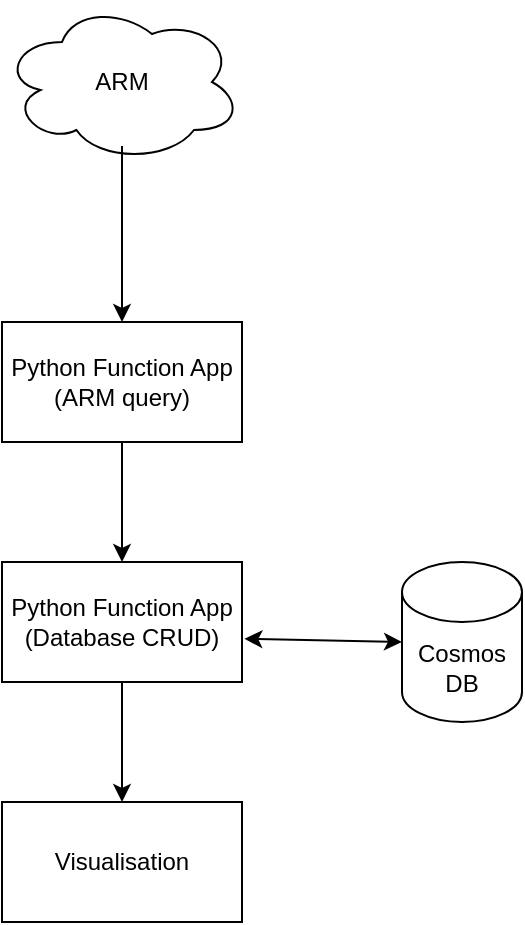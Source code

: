 <mxfile version="26.1.0">
  <diagram name="Page-1" id="kAWZ4CCg6RIMupeTILh7">
    <mxGraphModel dx="1434" dy="746" grid="1" gridSize="10" guides="1" tooltips="1" connect="1" arrows="1" fold="1" page="1" pageScale="1" pageWidth="827" pageHeight="1169" math="0" shadow="0">
      <root>
        <mxCell id="0" />
        <mxCell id="1" parent="0" />
        <mxCell id="uHHD3D2DkFR1l18cXVaX-6" style="edgeStyle=orthogonalEdgeStyle;rounded=0;orthogonalLoop=1;jettySize=auto;html=1;exitX=0.5;exitY=1;exitDx=0;exitDy=0;entryX=0.5;entryY=0;entryDx=0;entryDy=0;" edge="1" parent="1" source="cpptwVNhRZnU73EYlG5G-1" target="uHHD3D2DkFR1l18cXVaX-5">
          <mxGeometry relative="1" as="geometry" />
        </mxCell>
        <mxCell id="cpptwVNhRZnU73EYlG5G-1" value="&lt;div&gt;Python Function App&lt;/div&gt;&lt;div&gt;&lt;span style=&quot;white-space: pre;&quot;&gt;(Database CRUD)&lt;/span&gt;&lt;/div&gt;" style="rounded=0;whiteSpace=wrap;html=1;" parent="1" vertex="1">
          <mxGeometry x="400" y="360" width="120" height="60" as="geometry" />
        </mxCell>
        <mxCell id="cpptwVNhRZnU73EYlG5G-3" value="&lt;div&gt;Cosmos DB&lt;/div&gt;" style="shape=cylinder3;whiteSpace=wrap;html=1;boundedLbl=1;backgroundOutline=1;size=15;" parent="1" vertex="1">
          <mxGeometry x="600" y="360" width="60" height="80" as="geometry" />
        </mxCell>
        <mxCell id="cpptwVNhRZnU73EYlG5G-4" value="" style="endArrow=classic;startArrow=classic;html=1;rounded=0;exitX=1.01;exitY=0.64;exitDx=0;exitDy=0;entryX=0;entryY=0.5;entryDx=0;entryDy=0;entryPerimeter=0;exitPerimeter=0;" parent="1" source="cpptwVNhRZnU73EYlG5G-1" target="cpptwVNhRZnU73EYlG5G-3" edge="1">
          <mxGeometry width="50" height="50" relative="1" as="geometry">
            <mxPoint x="510" y="550" as="sourcePoint" />
            <mxPoint x="560" y="500" as="targetPoint" />
          </mxGeometry>
        </mxCell>
        <mxCell id="uHHD3D2DkFR1l18cXVaX-4" style="edgeStyle=orthogonalEdgeStyle;rounded=0;orthogonalLoop=1;jettySize=auto;html=1;exitX=0.5;exitY=1;exitDx=0;exitDy=0;entryX=0.5;entryY=0;entryDx=0;entryDy=0;" edge="1" parent="1" source="uHHD3D2DkFR1l18cXVaX-1" target="cpptwVNhRZnU73EYlG5G-1">
          <mxGeometry relative="1" as="geometry" />
        </mxCell>
        <mxCell id="uHHD3D2DkFR1l18cXVaX-1" value="&lt;div&gt;Python Function App&lt;/div&gt;&lt;div&gt;(ARM query)&lt;/div&gt;" style="rounded=0;whiteSpace=wrap;html=1;" vertex="1" parent="1">
          <mxGeometry x="400" y="240" width="120" height="60" as="geometry" />
        </mxCell>
        <mxCell id="uHHD3D2DkFR1l18cXVaX-2" value="ARM" style="ellipse;shape=cloud;whiteSpace=wrap;html=1;" vertex="1" parent="1">
          <mxGeometry x="400" y="80" width="120" height="80" as="geometry" />
        </mxCell>
        <mxCell id="uHHD3D2DkFR1l18cXVaX-3" style="edgeStyle=orthogonalEdgeStyle;rounded=0;orthogonalLoop=1;jettySize=auto;html=1;exitX=0.5;exitY=0.9;exitDx=0;exitDy=0;entryX=0.5;entryY=0;entryDx=0;entryDy=0;exitPerimeter=0;" edge="1" parent="1" source="uHHD3D2DkFR1l18cXVaX-2" target="uHHD3D2DkFR1l18cXVaX-1">
          <mxGeometry relative="1" as="geometry" />
        </mxCell>
        <mxCell id="uHHD3D2DkFR1l18cXVaX-5" value="Visualisation" style="rounded=0;whiteSpace=wrap;html=1;" vertex="1" parent="1">
          <mxGeometry x="400" y="480" width="120" height="60" as="geometry" />
        </mxCell>
      </root>
    </mxGraphModel>
  </diagram>
</mxfile>
